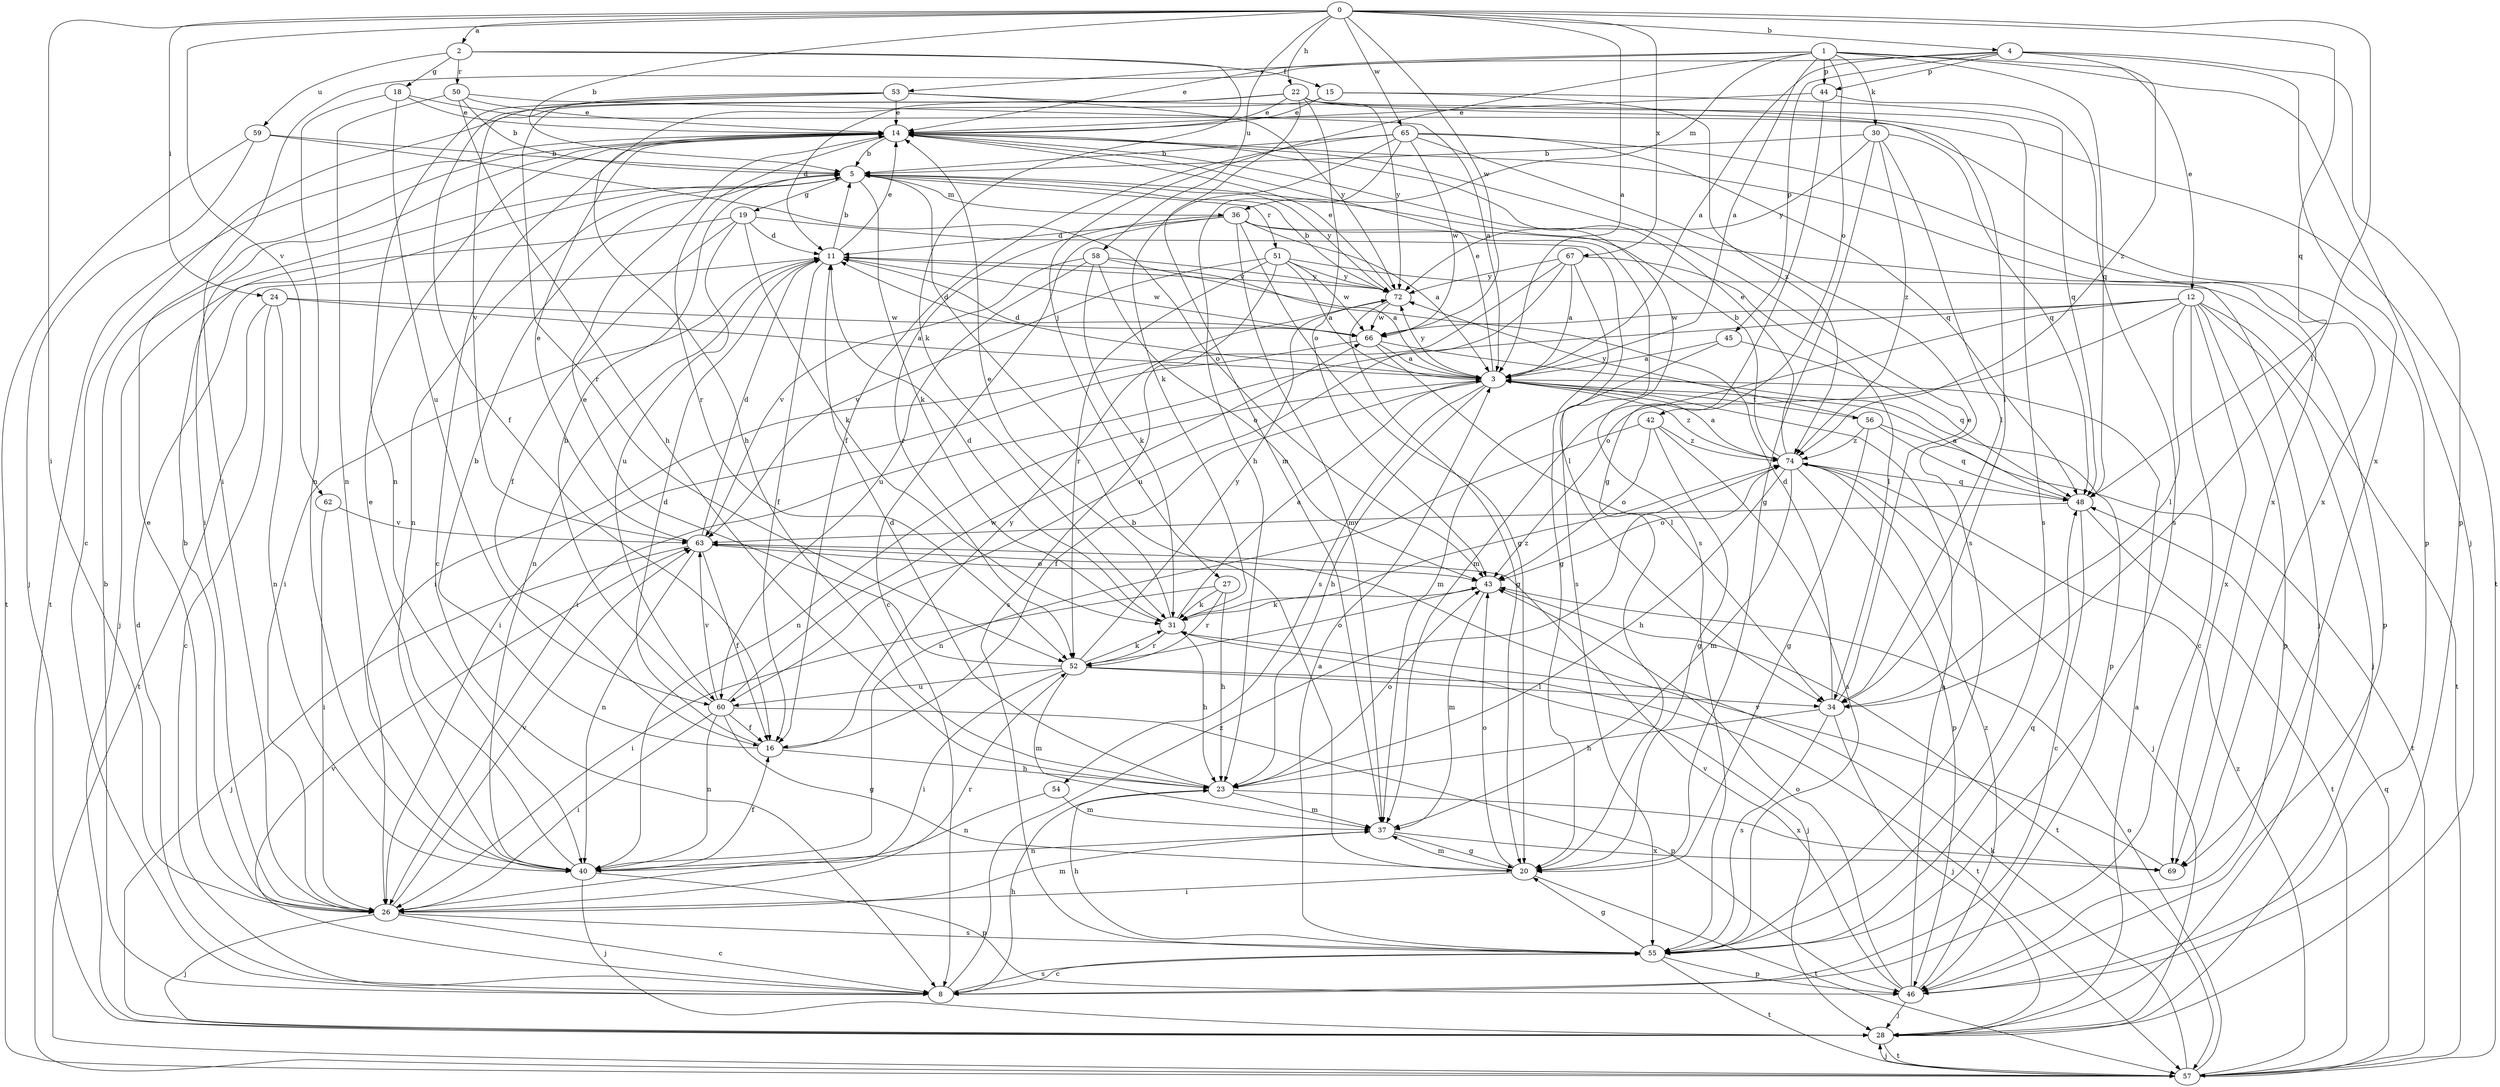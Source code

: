strict digraph  {
0;
1;
2;
3;
4;
5;
8;
11;
12;
14;
15;
16;
18;
19;
20;
22;
23;
24;
26;
27;
28;
30;
31;
34;
36;
37;
40;
42;
43;
44;
45;
46;
48;
50;
51;
52;
53;
54;
55;
56;
57;
58;
59;
60;
62;
63;
65;
66;
67;
69;
72;
74;
0 -> 2  [label=a];
0 -> 3  [label=a];
0 -> 4  [label=b];
0 -> 5  [label=b];
0 -> 22  [label=h];
0 -> 24  [label=i];
0 -> 26  [label=i];
0 -> 34  [label=l];
0 -> 48  [label=q];
0 -> 58  [label=u];
0 -> 62  [label=v];
0 -> 65  [label=w];
0 -> 66  [label=w];
0 -> 67  [label=x];
1 -> 3  [label=a];
1 -> 12  [label=e];
1 -> 14  [label=e];
1 -> 27  [label=j];
1 -> 28  [label=j];
1 -> 30  [label=k];
1 -> 36  [label=m];
1 -> 42  [label=o];
1 -> 44  [label=p];
1 -> 48  [label=q];
1 -> 53  [label=s];
2 -> 15  [label=f];
2 -> 18  [label=g];
2 -> 31  [label=k];
2 -> 50  [label=r];
2 -> 59  [label=u];
3 -> 11  [label=d];
3 -> 14  [label=e];
3 -> 16  [label=f];
3 -> 23  [label=h];
3 -> 40  [label=n];
3 -> 54  [label=s];
3 -> 56  [label=t];
3 -> 72  [label=y];
3 -> 74  [label=z];
4 -> 3  [label=a];
4 -> 26  [label=i];
4 -> 44  [label=p];
4 -> 45  [label=p];
4 -> 46  [label=p];
4 -> 69  [label=x];
4 -> 74  [label=z];
5 -> 19  [label=g];
5 -> 31  [label=k];
5 -> 36  [label=m];
5 -> 40  [label=n];
5 -> 51  [label=r];
5 -> 72  [label=y];
8 -> 5  [label=b];
8 -> 11  [label=d];
8 -> 23  [label=h];
8 -> 55  [label=s];
8 -> 63  [label=v];
8 -> 74  [label=z];
11 -> 5  [label=b];
11 -> 14  [label=e];
11 -> 16  [label=f];
11 -> 26  [label=i];
11 -> 40  [label=n];
11 -> 66  [label=w];
11 -> 72  [label=y];
12 -> 8  [label=c];
12 -> 26  [label=i];
12 -> 28  [label=j];
12 -> 34  [label=l];
12 -> 37  [label=m];
12 -> 43  [label=o];
12 -> 46  [label=p];
12 -> 57  [label=t];
12 -> 66  [label=w];
12 -> 69  [label=x];
14 -> 5  [label=b];
14 -> 8  [label=c];
14 -> 26  [label=i];
14 -> 52  [label=r];
14 -> 55  [label=s];
14 -> 57  [label=t];
14 -> 69  [label=x];
15 -> 14  [label=e];
15 -> 23  [label=h];
15 -> 48  [label=q];
15 -> 74  [label=z];
16 -> 5  [label=b];
16 -> 11  [label=d];
16 -> 23  [label=h];
16 -> 72  [label=y];
18 -> 14  [label=e];
18 -> 40  [label=n];
18 -> 46  [label=p];
18 -> 60  [label=u];
19 -> 11  [label=d];
19 -> 16  [label=f];
19 -> 28  [label=j];
19 -> 31  [label=k];
19 -> 34  [label=l];
19 -> 60  [label=u];
20 -> 5  [label=b];
20 -> 26  [label=i];
20 -> 37  [label=m];
20 -> 43  [label=o];
20 -> 57  [label=t];
22 -> 8  [label=c];
22 -> 11  [label=d];
22 -> 14  [label=e];
22 -> 34  [label=l];
22 -> 37  [label=m];
22 -> 43  [label=o];
22 -> 55  [label=s];
22 -> 63  [label=v];
22 -> 72  [label=y];
23 -> 11  [label=d];
23 -> 37  [label=m];
23 -> 43  [label=o];
23 -> 69  [label=x];
24 -> 3  [label=a];
24 -> 8  [label=c];
24 -> 40  [label=n];
24 -> 57  [label=t];
24 -> 66  [label=w];
26 -> 5  [label=b];
26 -> 8  [label=c];
26 -> 14  [label=e];
26 -> 28  [label=j];
26 -> 37  [label=m];
26 -> 52  [label=r];
26 -> 55  [label=s];
26 -> 63  [label=v];
27 -> 23  [label=h];
27 -> 26  [label=i];
27 -> 31  [label=k];
27 -> 52  [label=r];
28 -> 3  [label=a];
28 -> 57  [label=t];
30 -> 5  [label=b];
30 -> 20  [label=g];
30 -> 34  [label=l];
30 -> 48  [label=q];
30 -> 72  [label=y];
30 -> 74  [label=z];
31 -> 3  [label=a];
31 -> 11  [label=d];
31 -> 14  [label=e];
31 -> 23  [label=h];
31 -> 28  [label=j];
31 -> 52  [label=r];
31 -> 74  [label=z];
34 -> 11  [label=d];
34 -> 14  [label=e];
34 -> 23  [label=h];
34 -> 28  [label=j];
34 -> 55  [label=s];
36 -> 3  [label=a];
36 -> 8  [label=c];
36 -> 11  [label=d];
36 -> 20  [label=g];
36 -> 28  [label=j];
36 -> 37  [label=m];
36 -> 52  [label=r];
36 -> 55  [label=s];
37 -> 20  [label=g];
37 -> 40  [label=n];
37 -> 69  [label=x];
40 -> 14  [label=e];
40 -> 16  [label=f];
40 -> 28  [label=j];
40 -> 46  [label=p];
42 -> 20  [label=g];
42 -> 40  [label=n];
42 -> 43  [label=o];
42 -> 55  [label=s];
42 -> 74  [label=z];
43 -> 31  [label=k];
43 -> 37  [label=m];
43 -> 57  [label=t];
44 -> 14  [label=e];
44 -> 20  [label=g];
44 -> 55  [label=s];
45 -> 3  [label=a];
45 -> 37  [label=m];
45 -> 48  [label=q];
46 -> 3  [label=a];
46 -> 28  [label=j];
46 -> 43  [label=o];
46 -> 63  [label=v];
46 -> 74  [label=z];
48 -> 3  [label=a];
48 -> 8  [label=c];
48 -> 57  [label=t];
48 -> 63  [label=v];
50 -> 3  [label=a];
50 -> 5  [label=b];
50 -> 14  [label=e];
50 -> 23  [label=h];
50 -> 40  [label=n];
51 -> 3  [label=a];
51 -> 46  [label=p];
51 -> 52  [label=r];
51 -> 55  [label=s];
51 -> 63  [label=v];
51 -> 66  [label=w];
51 -> 72  [label=y];
52 -> 14  [label=e];
52 -> 26  [label=i];
52 -> 31  [label=k];
52 -> 34  [label=l];
52 -> 37  [label=m];
52 -> 43  [label=o];
52 -> 57  [label=t];
52 -> 60  [label=u];
52 -> 72  [label=y];
53 -> 14  [label=e];
53 -> 16  [label=f];
53 -> 40  [label=n];
53 -> 52  [label=r];
53 -> 57  [label=t];
53 -> 72  [label=y];
54 -> 37  [label=m];
54 -> 40  [label=n];
55 -> 3  [label=a];
55 -> 8  [label=c];
55 -> 20  [label=g];
55 -> 23  [label=h];
55 -> 46  [label=p];
55 -> 48  [label=q];
55 -> 57  [label=t];
56 -> 20  [label=g];
56 -> 48  [label=q];
56 -> 57  [label=t];
56 -> 72  [label=y];
56 -> 74  [label=z];
57 -> 28  [label=j];
57 -> 31  [label=k];
57 -> 43  [label=o];
57 -> 48  [label=q];
57 -> 74  [label=z];
58 -> 3  [label=a];
58 -> 31  [label=k];
58 -> 43  [label=o];
58 -> 60  [label=u];
58 -> 63  [label=v];
58 -> 72  [label=y];
59 -> 5  [label=b];
59 -> 28  [label=j];
59 -> 43  [label=o];
59 -> 57  [label=t];
60 -> 5  [label=b];
60 -> 16  [label=f];
60 -> 20  [label=g];
60 -> 26  [label=i];
60 -> 40  [label=n];
60 -> 46  [label=p];
60 -> 63  [label=v];
60 -> 66  [label=w];
62 -> 26  [label=i];
62 -> 63  [label=v];
63 -> 11  [label=d];
63 -> 14  [label=e];
63 -> 16  [label=f];
63 -> 28  [label=j];
63 -> 40  [label=n];
63 -> 43  [label=o];
65 -> 5  [label=b];
65 -> 16  [label=f];
65 -> 23  [label=h];
65 -> 31  [label=k];
65 -> 48  [label=q];
65 -> 55  [label=s];
65 -> 66  [label=w];
65 -> 69  [label=x];
66 -> 3  [label=a];
66 -> 11  [label=d];
66 -> 26  [label=i];
66 -> 34  [label=l];
66 -> 46  [label=p];
67 -> 3  [label=a];
67 -> 20  [label=g];
67 -> 26  [label=i];
67 -> 34  [label=l];
67 -> 60  [label=u];
67 -> 72  [label=y];
69 -> 63  [label=v];
72 -> 5  [label=b];
72 -> 14  [label=e];
72 -> 20  [label=g];
72 -> 66  [label=w];
74 -> 3  [label=a];
74 -> 5  [label=b];
74 -> 14  [label=e];
74 -> 23  [label=h];
74 -> 28  [label=j];
74 -> 37  [label=m];
74 -> 43  [label=o];
74 -> 46  [label=p];
74 -> 48  [label=q];
}
